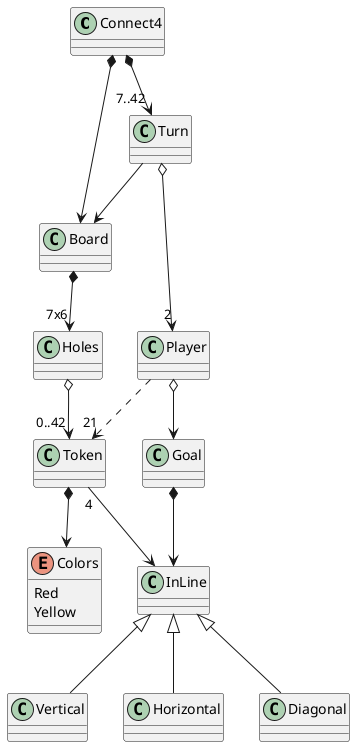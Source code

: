 @startuml
class Connect4
class Board
class Token
class Turn
class Player
class Holes
class Goal
class InLine
enum Colors{
Red
Yellow
}

Connect4 *--> Board
Connect4 *--> "7..42" Turn
Player o--> Goal

Goal *--> InLine

Token "4" -->  InLine

InLine <|-- Vertical
InLine <|-- Horizontal
InLine <|-- Diagonal


Turn o--> "2" Player
Turn --> Board

Board *--> "7x6" Holes

Holes o--> "0..42" Token

Player ..> "21" Token

Token *--> Colors
@enduml